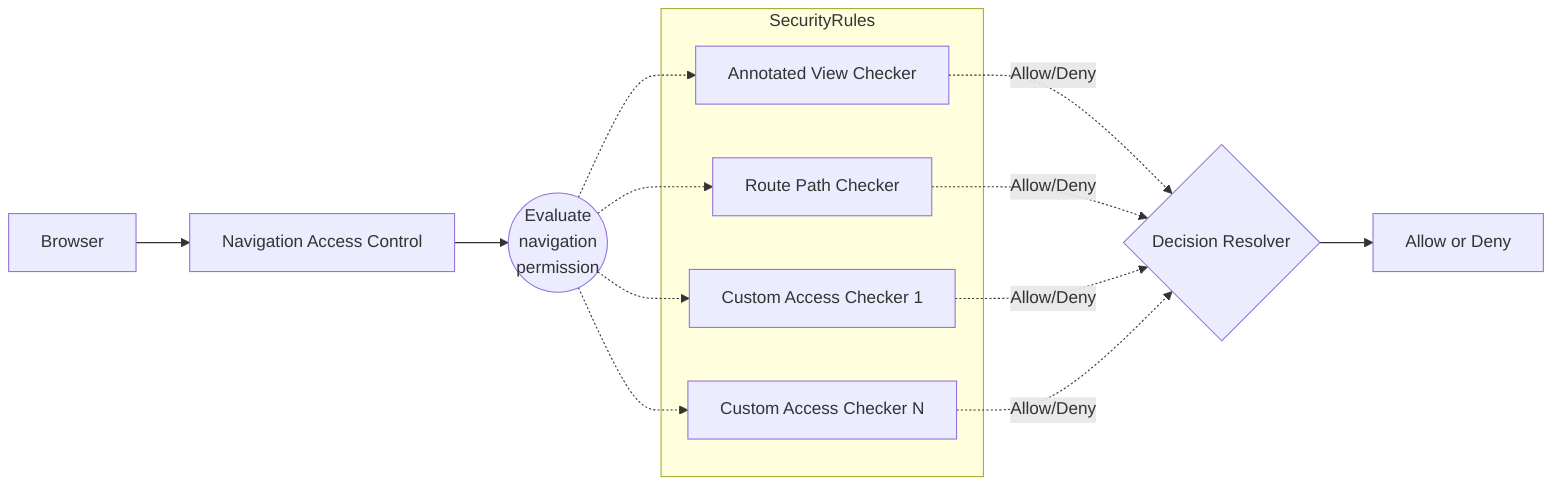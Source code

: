 flowchart LR
    Browser[Browser] --> NavigationAccessControl[Navigation Access Control]    
    NavigationAccessControl --> DelegateEvaluation((Evaluate\nnavigation\npermission))
    DecisionResolver{Decision Resolver}
    subgraph SecurityRules
        direction TB
        ViewAccessChecker[Annotated View Checker]
        RoutePathAccessChecker[Route Path Checker]
        CustomAccessChecker1[Custom Access Checker 1]
        CustomAccessCheckerN[Custom Access Checker N]
    end
    DelegateEvaluation -.-> ViewAccessChecker
    DelegateEvaluation -.-> RoutePathAccessChecker
    DelegateEvaluation -.-> CustomAccessChecker1
    DelegateEvaluation -.-> CustomAccessCheckerN
    ViewAccessChecker -. Allow/Deny .-> DecisionResolver
    RoutePathAccessChecker -. Allow/Deny .-> DecisionResolver
    CustomAccessChecker1 -. Allow/Deny .-> DecisionResolver
    CustomAccessCheckerN -. Allow/Deny .-> DecisionResolver
    DecisionResolver --> Result[Allow or Deny]